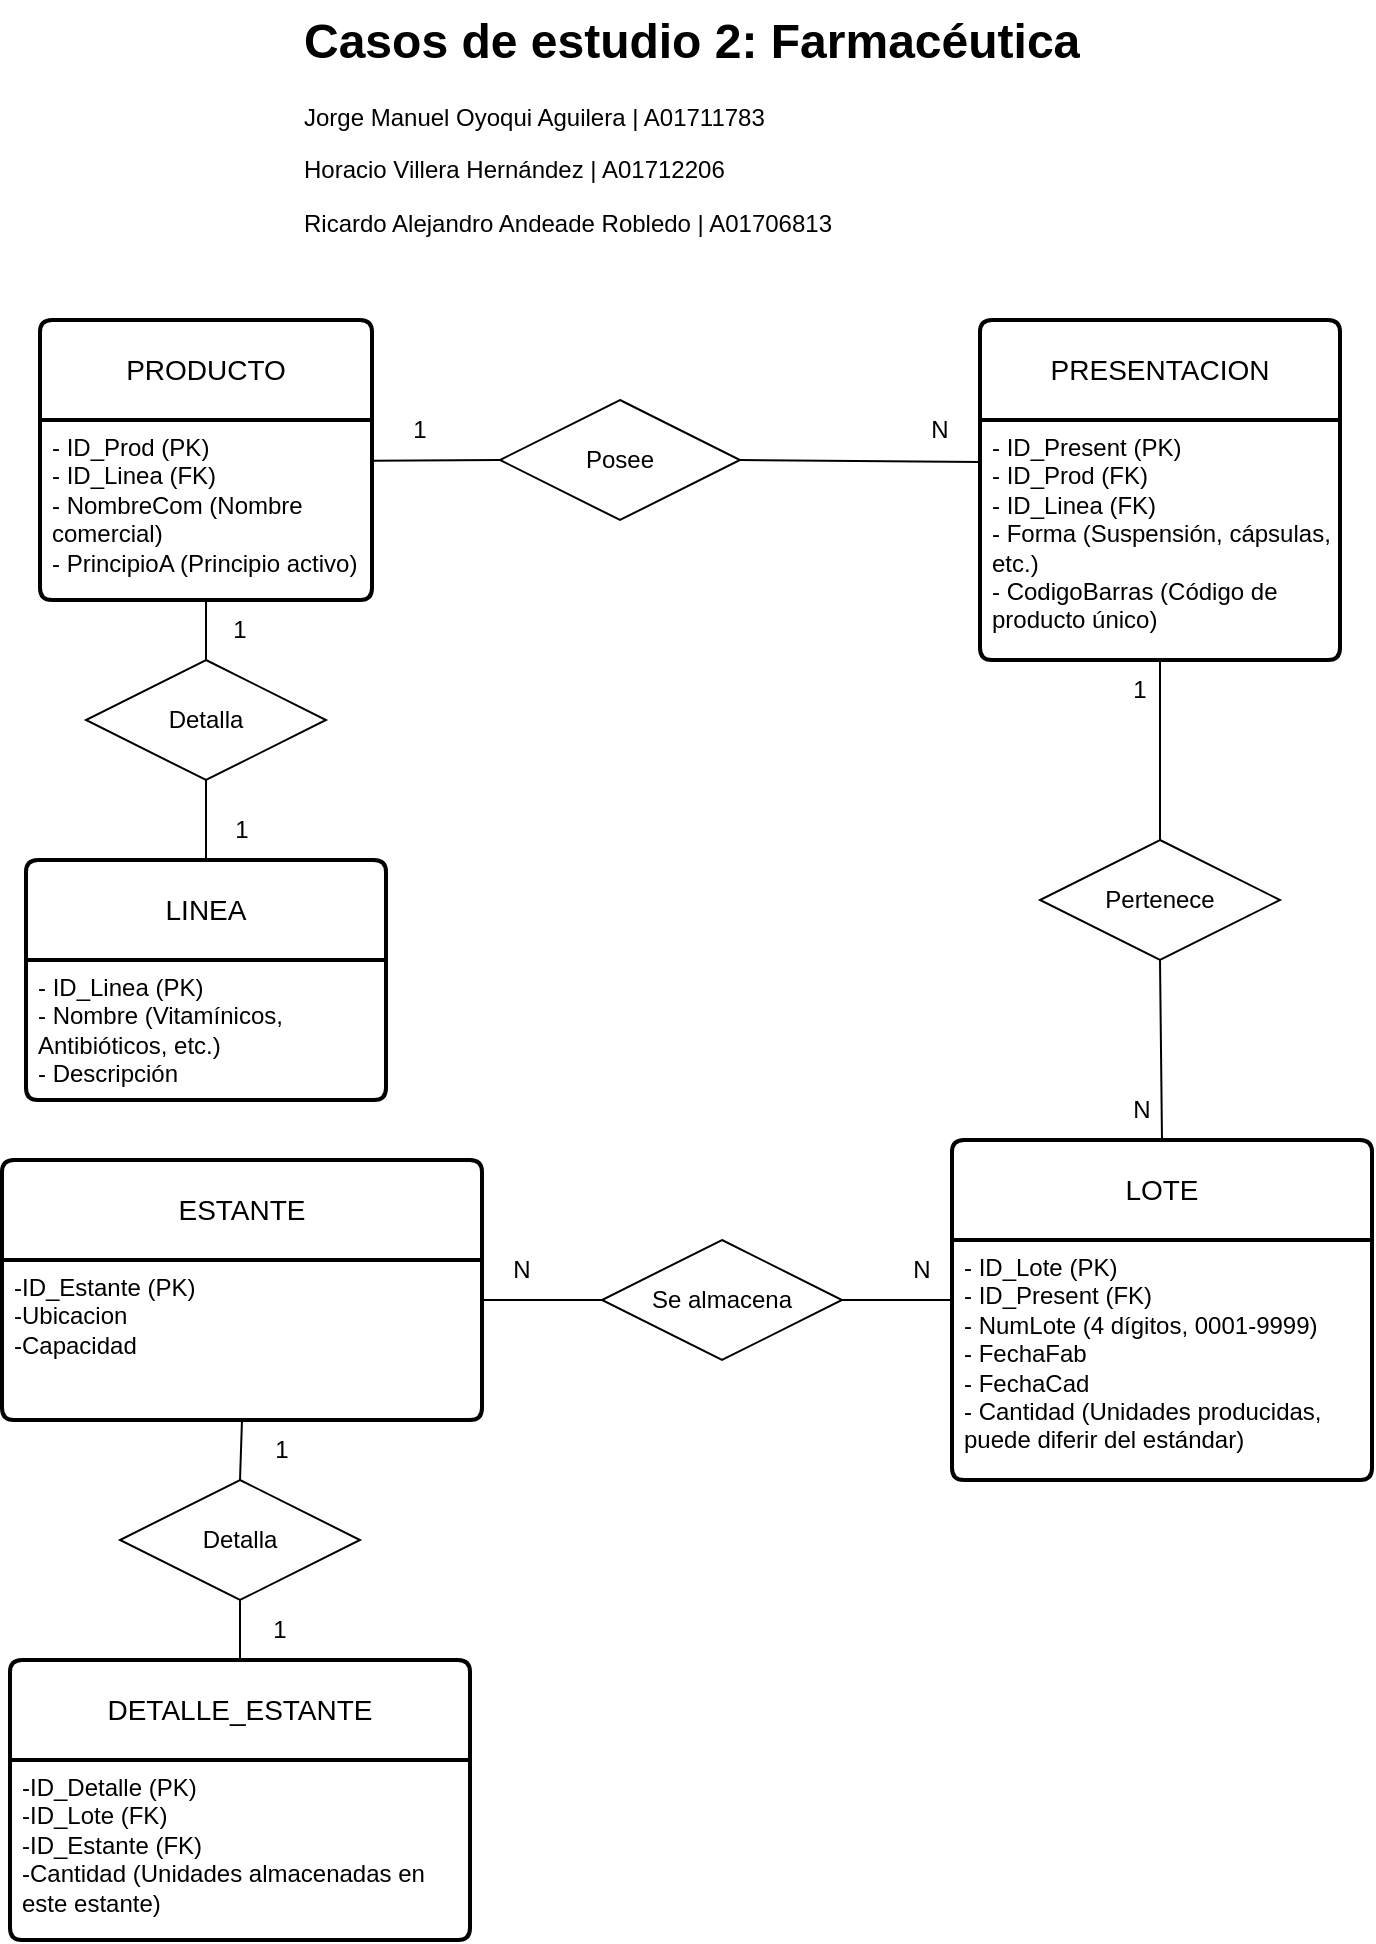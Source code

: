 <mxfile version="26.2.4">
  <diagram name="Página-1" id="0r1K7LlTwgakD8gTKr0d">
    <mxGraphModel dx="1491" dy="803" grid="1" gridSize="10" guides="1" tooltips="1" connect="1" arrows="1" fold="1" page="1" pageScale="1" pageWidth="827" pageHeight="1169" math="0" shadow="0">
      <root>
        <mxCell id="0" />
        <mxCell id="1" parent="0" />
        <mxCell id="XTzO8M-EnLegnbHQ-fcY-2" value="LINEA" style="swimlane;childLayout=stackLayout;horizontal=1;startSize=50;horizontalStack=0;rounded=1;fontSize=14;fontStyle=0;strokeWidth=2;resizeParent=0;resizeLast=1;shadow=0;dashed=0;align=center;arcSize=4;whiteSpace=wrap;html=1;" vertex="1" parent="1">
          <mxGeometry x="83" y="500" width="180" height="120" as="geometry" />
        </mxCell>
        <mxCell id="XTzO8M-EnLegnbHQ-fcY-3" value="&lt;span style=&quot;background-color: transparent; color: light-dark(rgb(0, 0, 0), rgb(255, 255, 255));&quot;&gt;- ID_Linea (PK)&lt;/span&gt;&lt;br&gt;&lt;span style=&quot;background-color: transparent; color: light-dark(rgb(0, 0, 0), rgb(255, 255, 255));&quot;&gt;- Nombre (Vitamínicos, Antibióticos, etc.)&lt;/span&gt;&lt;br&gt;&lt;span style=&quot;background-color: transparent; color: light-dark(rgb(0, 0, 0), rgb(255, 255, 255));&quot;&gt;- Descripción&lt;/span&gt;" style="align=left;strokeColor=none;fillColor=none;spacingLeft=4;spacingRight=4;fontSize=12;verticalAlign=top;resizable=0;rotatable=0;part=1;html=1;whiteSpace=wrap;" vertex="1" parent="XTzO8M-EnLegnbHQ-fcY-2">
          <mxGeometry y="50" width="180" height="70" as="geometry" />
        </mxCell>
        <mxCell id="XTzO8M-EnLegnbHQ-fcY-4" style="edgeStyle=orthogonalEdgeStyle;rounded=0;orthogonalLoop=1;jettySize=auto;html=1;exitX=0.5;exitY=1;exitDx=0;exitDy=0;" edge="1" parent="XTzO8M-EnLegnbHQ-fcY-2" source="XTzO8M-EnLegnbHQ-fcY-3" target="XTzO8M-EnLegnbHQ-fcY-3">
          <mxGeometry relative="1" as="geometry" />
        </mxCell>
        <mxCell id="XTzO8M-EnLegnbHQ-fcY-5" value="PRODUCTO" style="swimlane;childLayout=stackLayout;horizontal=1;startSize=50;horizontalStack=0;rounded=1;fontSize=14;fontStyle=0;strokeWidth=2;resizeParent=0;resizeLast=1;shadow=0;dashed=0;align=center;arcSize=4;whiteSpace=wrap;html=1;" vertex="1" parent="1">
          <mxGeometry x="90" y="230" width="166" height="140" as="geometry" />
        </mxCell>
        <mxCell id="XTzO8M-EnLegnbHQ-fcY-6" value="&lt;div&gt;- ID_Prod (PK)&lt;/div&gt;&lt;div&gt;&lt;span style=&quot;background-color: transparent; color: light-dark(rgb(0, 0, 0), rgb(255, 255, 255));&quot;&gt;- ID_Linea (FK)&lt;/span&gt;&lt;/div&gt;&lt;div&gt;- NombreCom (Nombre comercial)&lt;/div&gt;&lt;div&gt;&lt;span style=&quot;background-color: transparent; color: light-dark(rgb(0, 0, 0), rgb(255, 255, 255));&quot;&gt;- PrincipioA (Principio activo)&lt;/span&gt;&lt;/div&gt;&lt;div&gt;&lt;br&gt;&lt;/div&gt;" style="align=left;strokeColor=none;fillColor=none;spacingLeft=4;spacingRight=4;fontSize=12;verticalAlign=top;resizable=0;rotatable=0;part=1;html=1;whiteSpace=wrap;" vertex="1" parent="XTzO8M-EnLegnbHQ-fcY-5">
          <mxGeometry y="50" width="166" height="90" as="geometry" />
        </mxCell>
        <mxCell id="XTzO8M-EnLegnbHQ-fcY-8" value="PRESENTACION" style="swimlane;childLayout=stackLayout;horizontal=1;startSize=50;horizontalStack=0;rounded=1;fontSize=14;fontStyle=0;strokeWidth=2;resizeParent=0;resizeLast=1;shadow=0;dashed=0;align=center;arcSize=4;whiteSpace=wrap;html=1;" vertex="1" parent="1">
          <mxGeometry x="560" y="230" width="180" height="170" as="geometry" />
        </mxCell>
        <mxCell id="XTzO8M-EnLegnbHQ-fcY-9" value="&lt;div&gt;- ID_Present (PK)&lt;/div&gt;&lt;div&gt;- ID_Prod (FK)&lt;/div&gt;&lt;div&gt;- ID_Linea (FK)&lt;/div&gt;&lt;div&gt;- Forma (Suspensión, cápsulas, etc.)&lt;/div&gt;&lt;div&gt;- CodigoBarras (Código de producto único)&lt;/div&gt;&lt;div&gt;&lt;br&gt;&lt;/div&gt;" style="align=left;strokeColor=none;fillColor=none;spacingLeft=4;spacingRight=4;fontSize=12;verticalAlign=top;resizable=0;rotatable=0;part=1;html=1;whiteSpace=wrap;" vertex="1" parent="XTzO8M-EnLegnbHQ-fcY-8">
          <mxGeometry y="50" width="180" height="120" as="geometry" />
        </mxCell>
        <mxCell id="XTzO8M-EnLegnbHQ-fcY-13" value="LOTE" style="swimlane;childLayout=stackLayout;horizontal=1;startSize=50;horizontalStack=0;rounded=1;fontSize=14;fontStyle=0;strokeWidth=2;resizeParent=0;resizeLast=1;shadow=0;dashed=0;align=center;arcSize=4;whiteSpace=wrap;html=1;" vertex="1" parent="1">
          <mxGeometry x="546" y="640" width="210" height="170" as="geometry" />
        </mxCell>
        <mxCell id="XTzO8M-EnLegnbHQ-fcY-14" value="&lt;div&gt;- ID_Lote (PK)&lt;/div&gt;&lt;div&gt;- ID_Present (FK)&lt;/div&gt;&lt;div&gt;- NumLote (4 dígitos, 0001-9999)&lt;/div&gt;&lt;div&gt;- FechaFab&lt;/div&gt;&lt;div&gt;- FechaCad&lt;/div&gt;&lt;div&gt;- Cantidad (Unidades producidas, puede diferir del estándar)&lt;/div&gt;&lt;div&gt;&lt;br&gt;&lt;/div&gt;" style="align=left;strokeColor=none;fillColor=none;spacingLeft=4;spacingRight=4;fontSize=12;verticalAlign=top;resizable=0;rotatable=0;part=1;html=1;whiteSpace=wrap;" vertex="1" parent="XTzO8M-EnLegnbHQ-fcY-13">
          <mxGeometry y="50" width="210" height="120" as="geometry" />
        </mxCell>
        <mxCell id="XTzO8M-EnLegnbHQ-fcY-19" value="ESTANTE" style="swimlane;childLayout=stackLayout;horizontal=1;startSize=50;horizontalStack=0;rounded=1;fontSize=14;fontStyle=0;strokeWidth=2;resizeParent=0;resizeLast=1;shadow=0;dashed=0;align=center;arcSize=4;whiteSpace=wrap;html=1;" vertex="1" parent="1">
          <mxGeometry x="71" y="650" width="240" height="130" as="geometry" />
        </mxCell>
        <mxCell id="XTzO8M-EnLegnbHQ-fcY-20" value="&lt;div&gt;-ID_Estante (PK)&lt;/div&gt;&lt;div&gt;-Ubicacion&lt;/div&gt;&lt;div&gt;-Capacidad&lt;/div&gt;&lt;div&gt;&lt;br&gt;&lt;/div&gt;" style="align=left;strokeColor=none;fillColor=none;spacingLeft=4;spacingRight=4;fontSize=12;verticalAlign=top;resizable=0;rotatable=0;part=1;html=1;whiteSpace=wrap;" vertex="1" parent="XTzO8M-EnLegnbHQ-fcY-19">
          <mxGeometry y="50" width="240" height="80" as="geometry" />
        </mxCell>
        <mxCell id="XTzO8M-EnLegnbHQ-fcY-25" style="edgeStyle=orthogonalEdgeStyle;rounded=0;orthogonalLoop=1;jettySize=auto;html=1;exitX=0.5;exitY=1;exitDx=0;exitDy=0;" edge="1" parent="XTzO8M-EnLegnbHQ-fcY-19" source="XTzO8M-EnLegnbHQ-fcY-20" target="XTzO8M-EnLegnbHQ-fcY-20">
          <mxGeometry relative="1" as="geometry" />
        </mxCell>
        <mxCell id="XTzO8M-EnLegnbHQ-fcY-21" value="DETALLE_ESTANTE" style="swimlane;childLayout=stackLayout;horizontal=1;startSize=50;horizontalStack=0;rounded=1;fontSize=14;fontStyle=0;strokeWidth=2;resizeParent=0;resizeLast=1;shadow=0;dashed=0;align=center;arcSize=4;whiteSpace=wrap;html=1;" vertex="1" parent="1">
          <mxGeometry x="75" y="900" width="230" height="140" as="geometry" />
        </mxCell>
        <mxCell id="XTzO8M-EnLegnbHQ-fcY-22" value="&lt;div&gt;-ID_Detalle (PK)&lt;/div&gt;&lt;div&gt;-ID_Lote (FK)&lt;/div&gt;&lt;div&gt;-ID_Estante (FK)&lt;/div&gt;&lt;div&gt;-Cantidad (Unidades almacenadas en este estante)&lt;/div&gt;" style="align=left;strokeColor=none;fillColor=none;spacingLeft=4;spacingRight=4;fontSize=12;verticalAlign=top;resizable=0;rotatable=0;part=1;html=1;whiteSpace=wrap;" vertex="1" parent="XTzO8M-EnLegnbHQ-fcY-21">
          <mxGeometry y="50" width="230" height="90" as="geometry" />
        </mxCell>
        <mxCell id="XTzO8M-EnLegnbHQ-fcY-34" value="Posee" style="shape=rhombus;perimeter=rhombusPerimeter;whiteSpace=wrap;html=1;align=center;" vertex="1" parent="1">
          <mxGeometry x="320" y="270" width="120" height="60" as="geometry" />
        </mxCell>
        <mxCell id="XTzO8M-EnLegnbHQ-fcY-35" value="" style="endArrow=none;html=1;rounded=0;exitX=0;exitY=0.5;exitDx=0;exitDy=0;entryX=1.001;entryY=0.227;entryDx=0;entryDy=0;entryPerimeter=0;" edge="1" parent="1" source="XTzO8M-EnLegnbHQ-fcY-34" target="XTzO8M-EnLegnbHQ-fcY-6">
          <mxGeometry width="50" height="50" relative="1" as="geometry">
            <mxPoint x="540" y="390" as="sourcePoint" />
            <mxPoint x="506" y="300" as="targetPoint" />
          </mxGeometry>
        </mxCell>
        <mxCell id="XTzO8M-EnLegnbHQ-fcY-37" value="1" style="text;html=1;align=center;verticalAlign=middle;whiteSpace=wrap;rounded=0;" vertex="1" parent="1">
          <mxGeometry x="250" y="270" width="60" height="30" as="geometry" />
        </mxCell>
        <mxCell id="XTzO8M-EnLegnbHQ-fcY-38" value="N" style="text;html=1;align=center;verticalAlign=middle;whiteSpace=wrap;rounded=0;" vertex="1" parent="1">
          <mxGeometry x="510" y="270" width="60" height="30" as="geometry" />
        </mxCell>
        <mxCell id="XTzO8M-EnLegnbHQ-fcY-39" value="Pertenece" style="shape=rhombus;perimeter=rhombusPerimeter;whiteSpace=wrap;html=1;align=center;" vertex="1" parent="1">
          <mxGeometry x="590" y="490" width="120" height="60" as="geometry" />
        </mxCell>
        <mxCell id="XTzO8M-EnLegnbHQ-fcY-43" value="" style="endArrow=none;html=1;rounded=0;entryX=1;entryY=0.5;entryDx=0;entryDy=0;exitX=0.002;exitY=0.175;exitDx=0;exitDy=0;exitPerimeter=0;" edge="1" parent="1" source="XTzO8M-EnLegnbHQ-fcY-9" target="XTzO8M-EnLegnbHQ-fcY-34">
          <mxGeometry width="50" height="50" relative="1" as="geometry">
            <mxPoint x="380" y="360" as="sourcePoint" />
            <mxPoint x="430" y="310" as="targetPoint" />
          </mxGeometry>
        </mxCell>
        <mxCell id="XTzO8M-EnLegnbHQ-fcY-44" value="" style="endArrow=none;html=1;rounded=0;entryX=0.5;entryY=1;entryDx=0;entryDy=0;exitX=0.5;exitY=0;exitDx=0;exitDy=0;" edge="1" parent="1" source="XTzO8M-EnLegnbHQ-fcY-39" target="XTzO8M-EnLegnbHQ-fcY-9">
          <mxGeometry width="50" height="50" relative="1" as="geometry">
            <mxPoint x="670" y="470" as="sourcePoint" />
            <mxPoint x="720" y="420" as="targetPoint" />
          </mxGeometry>
        </mxCell>
        <mxCell id="XTzO8M-EnLegnbHQ-fcY-45" value="" style="endArrow=none;html=1;rounded=0;entryX=0.5;entryY=1;entryDx=0;entryDy=0;exitX=0.5;exitY=0;exitDx=0;exitDy=0;" edge="1" parent="1" source="XTzO8M-EnLegnbHQ-fcY-13" target="XTzO8M-EnLegnbHQ-fcY-39">
          <mxGeometry width="50" height="50" relative="1" as="geometry">
            <mxPoint x="501" y="630" as="sourcePoint" />
            <mxPoint x="551" y="580" as="targetPoint" />
          </mxGeometry>
        </mxCell>
        <mxCell id="XTzO8M-EnLegnbHQ-fcY-46" value="1" style="text;html=1;align=center;verticalAlign=middle;whiteSpace=wrap;rounded=0;" vertex="1" parent="1">
          <mxGeometry x="610" y="400" width="60" height="30" as="geometry" />
        </mxCell>
        <mxCell id="XTzO8M-EnLegnbHQ-fcY-47" value="N" style="text;html=1;align=center;verticalAlign=middle;whiteSpace=wrap;rounded=0;" vertex="1" parent="1">
          <mxGeometry x="611" y="610" width="60" height="30" as="geometry" />
        </mxCell>
        <mxCell id="XTzO8M-EnLegnbHQ-fcY-49" value="Se almacena" style="shape=rhombus;perimeter=rhombusPerimeter;whiteSpace=wrap;html=1;align=center;" vertex="1" parent="1">
          <mxGeometry x="371" y="690" width="120" height="60" as="geometry" />
        </mxCell>
        <mxCell id="XTzO8M-EnLegnbHQ-fcY-50" value="" style="endArrow=none;html=1;rounded=0;entryX=1;entryY=0.5;entryDx=0;entryDy=0;exitX=0;exitY=0.25;exitDx=0;exitDy=0;" edge="1" parent="1" source="XTzO8M-EnLegnbHQ-fcY-14" target="XTzO8M-EnLegnbHQ-fcY-49">
          <mxGeometry width="50" height="50" relative="1" as="geometry">
            <mxPoint x="361" y="640" as="sourcePoint" />
            <mxPoint x="411" y="590" as="targetPoint" />
          </mxGeometry>
        </mxCell>
        <mxCell id="XTzO8M-EnLegnbHQ-fcY-51" value="" style="endArrow=none;html=1;rounded=0;entryX=0;entryY=0.5;entryDx=0;entryDy=0;exitX=1;exitY=0.25;exitDx=0;exitDy=0;" edge="1" parent="1" source="XTzO8M-EnLegnbHQ-fcY-20" target="XTzO8M-EnLegnbHQ-fcY-49">
          <mxGeometry width="50" height="50" relative="1" as="geometry">
            <mxPoint x="351" y="850" as="sourcePoint" />
            <mxPoint x="401" y="800" as="targetPoint" />
          </mxGeometry>
        </mxCell>
        <mxCell id="XTzO8M-EnLegnbHQ-fcY-52" value="Detalla" style="shape=rhombus;perimeter=rhombusPerimeter;whiteSpace=wrap;html=1;align=center;" vertex="1" parent="1">
          <mxGeometry x="130" y="810" width="120" height="60" as="geometry" />
        </mxCell>
        <mxCell id="XTzO8M-EnLegnbHQ-fcY-53" value="" style="endArrow=none;html=1;rounded=0;exitX=0.5;exitY=0;exitDx=0;exitDy=0;entryX=0.5;entryY=1;entryDx=0;entryDy=0;" edge="1" parent="1" source="XTzO8M-EnLegnbHQ-fcY-52" target="XTzO8M-EnLegnbHQ-fcY-20">
          <mxGeometry width="50" height="50" relative="1" as="geometry">
            <mxPoint x="281" y="850" as="sourcePoint" />
            <mxPoint x="331" y="800" as="targetPoint" />
          </mxGeometry>
        </mxCell>
        <mxCell id="XTzO8M-EnLegnbHQ-fcY-54" value="" style="endArrow=none;html=1;rounded=0;exitX=0.5;exitY=1;exitDx=0;exitDy=0;entryX=0.5;entryY=0;entryDx=0;entryDy=0;" edge="1" parent="1" source="XTzO8M-EnLegnbHQ-fcY-52" target="XTzO8M-EnLegnbHQ-fcY-21">
          <mxGeometry width="50" height="50" relative="1" as="geometry">
            <mxPoint x="270" y="865" as="sourcePoint" />
            <mxPoint x="320" y="815" as="targetPoint" />
          </mxGeometry>
        </mxCell>
        <mxCell id="XTzO8M-EnLegnbHQ-fcY-55" value="N" style="text;html=1;align=center;verticalAlign=middle;whiteSpace=wrap;rounded=0;" vertex="1" parent="1">
          <mxGeometry x="501" y="690" width="60" height="30" as="geometry" />
        </mxCell>
        <mxCell id="XTzO8M-EnLegnbHQ-fcY-56" value="N" style="text;html=1;align=center;verticalAlign=middle;whiteSpace=wrap;rounded=0;" vertex="1" parent="1">
          <mxGeometry x="301" y="690" width="60" height="30" as="geometry" />
        </mxCell>
        <mxCell id="XTzO8M-EnLegnbHQ-fcY-57" value="1" style="text;html=1;align=center;verticalAlign=middle;whiteSpace=wrap;rounded=0;" vertex="1" parent="1">
          <mxGeometry x="181" y="780" width="60" height="30" as="geometry" />
        </mxCell>
        <mxCell id="XTzO8M-EnLegnbHQ-fcY-58" value="1" style="text;html=1;align=center;verticalAlign=middle;whiteSpace=wrap;rounded=0;" vertex="1" parent="1">
          <mxGeometry x="180" y="870" width="60" height="30" as="geometry" />
        </mxCell>
        <mxCell id="XTzO8M-EnLegnbHQ-fcY-59" value="Detalla" style="shape=rhombus;perimeter=rhombusPerimeter;whiteSpace=wrap;html=1;align=center;" vertex="1" parent="1">
          <mxGeometry x="113" y="400" width="120" height="60" as="geometry" />
        </mxCell>
        <mxCell id="XTzO8M-EnLegnbHQ-fcY-60" value="" style="endArrow=none;html=1;rounded=0;exitX=0.5;exitY=0;exitDx=0;exitDy=0;entryX=0.5;entryY=1;entryDx=0;entryDy=0;" edge="1" parent="1" source="XTzO8M-EnLegnbHQ-fcY-59" target="XTzO8M-EnLegnbHQ-fcY-6">
          <mxGeometry width="50" height="50" relative="1" as="geometry">
            <mxPoint x="280" y="410" as="sourcePoint" />
            <mxPoint x="330" y="360" as="targetPoint" />
          </mxGeometry>
        </mxCell>
        <mxCell id="XTzO8M-EnLegnbHQ-fcY-61" value="" style="endArrow=none;html=1;rounded=0;exitX=0.5;exitY=1;exitDx=0;exitDy=0;entryX=0.5;entryY=0;entryDx=0;entryDy=0;" edge="1" parent="1" source="XTzO8M-EnLegnbHQ-fcY-59" target="XTzO8M-EnLegnbHQ-fcY-2">
          <mxGeometry width="50" height="50" relative="1" as="geometry">
            <mxPoint x="260" y="460" as="sourcePoint" />
            <mxPoint x="310" y="410" as="targetPoint" />
          </mxGeometry>
        </mxCell>
        <mxCell id="XTzO8M-EnLegnbHQ-fcY-62" value="1" style="text;html=1;align=center;verticalAlign=middle;whiteSpace=wrap;rounded=0;" vertex="1" parent="1">
          <mxGeometry x="160" y="370" width="60" height="30" as="geometry" />
        </mxCell>
        <mxCell id="XTzO8M-EnLegnbHQ-fcY-63" value="1" style="text;html=1;align=center;verticalAlign=middle;whiteSpace=wrap;rounded=0;" vertex="1" parent="1">
          <mxGeometry x="161" y="470" width="60" height="30" as="geometry" />
        </mxCell>
        <mxCell id="XTzO8M-EnLegnbHQ-fcY-64" value="&lt;h1 style=&quot;margin-top: 0px;&quot;&gt;Casos de estudio 2: Farmacéutica&lt;/h1&gt;&lt;p&gt;Jorge Manuel Oyoqui Aguilera | A01711783&lt;/p&gt;&lt;p&gt;Horacio Villera Hernández | A01712206&lt;/p&gt;&lt;p&gt;Ricardo Alejandro Andeade Robledo | A01706813&lt;/p&gt;" style="text;html=1;whiteSpace=wrap;overflow=hidden;rounded=0;" vertex="1" parent="1">
          <mxGeometry x="220" y="70" width="420" height="120" as="geometry" />
        </mxCell>
      </root>
    </mxGraphModel>
  </diagram>
</mxfile>
